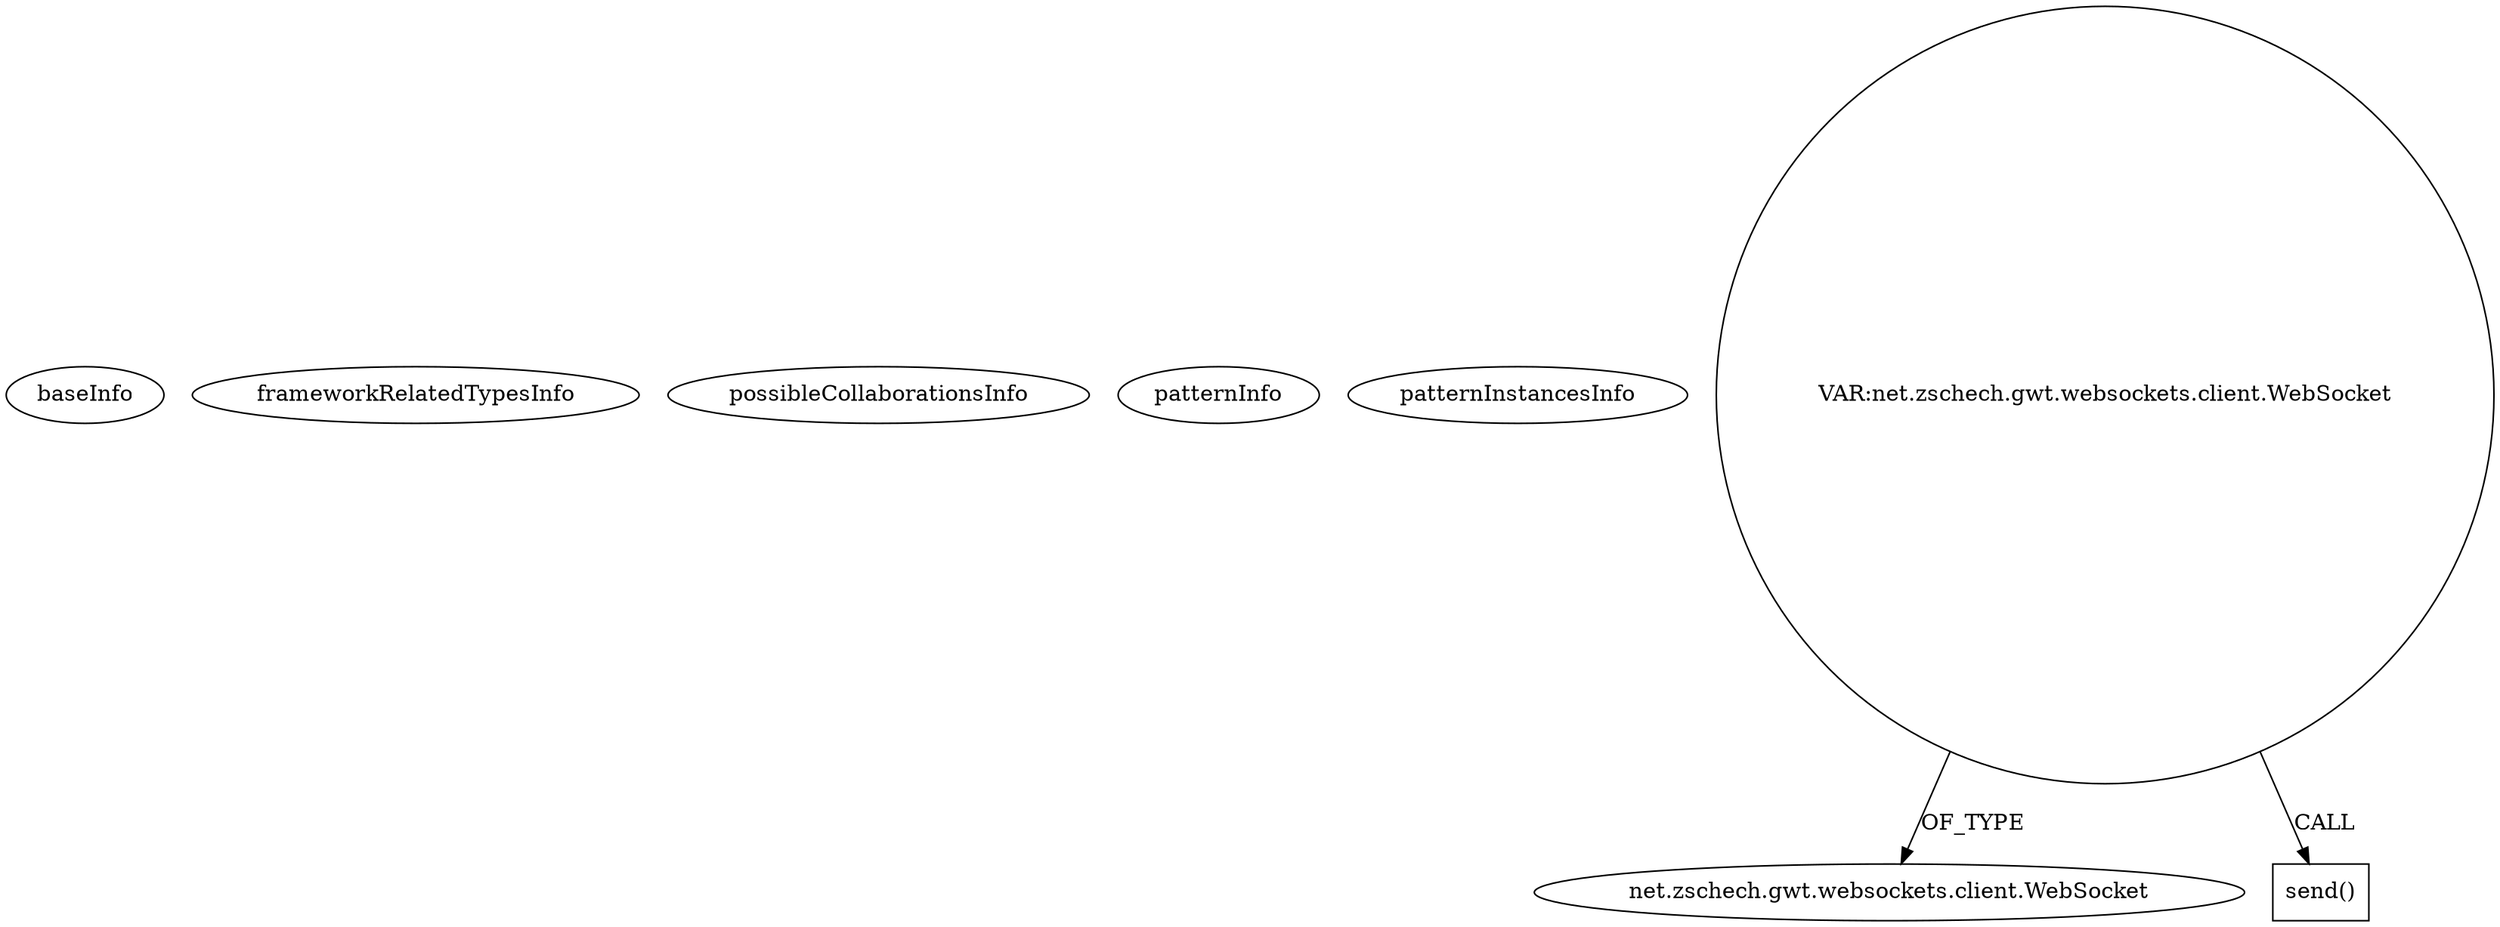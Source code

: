digraph {
baseInfo[graphId=1287,category="pattern",isAnonymous=false,possibleRelation=false]
frameworkRelatedTypesInfo[]
possibleCollaborationsInfo[]
patternInfo[frequency=2.0,patternRootClient=null]
patternInstancesInfo[0="betacraft-RdpGwtClient~/betacraft-RdpGwtClient/RdpGwtClient-master/src/com/droidcloud/viewer/client/ISO.java~ISO~836",1="betacraft-RdpGwtClient~/betacraft-RdpGwtClient/RdpGwtClient-master/src/com/droidcloud/viewer/client/ISO.java~void onOpen(net.zschech.gwt.websockets.client.WebSocket)~837"]
8[label="net.zschech.gwt.websockets.client.WebSocket",vertexType="FRAMEWORK_CLASS_TYPE",isFrameworkType=false]
23[label="VAR:net.zschech.gwt.websockets.client.WebSocket",vertexType="VARIABLE_EXPRESION",isFrameworkType=false,shape=circle]
24[label="send()",vertexType="INSIDE_CALL",isFrameworkType=false,shape=box]
23->24[label="CALL"]
23->8[label="OF_TYPE"]
}
